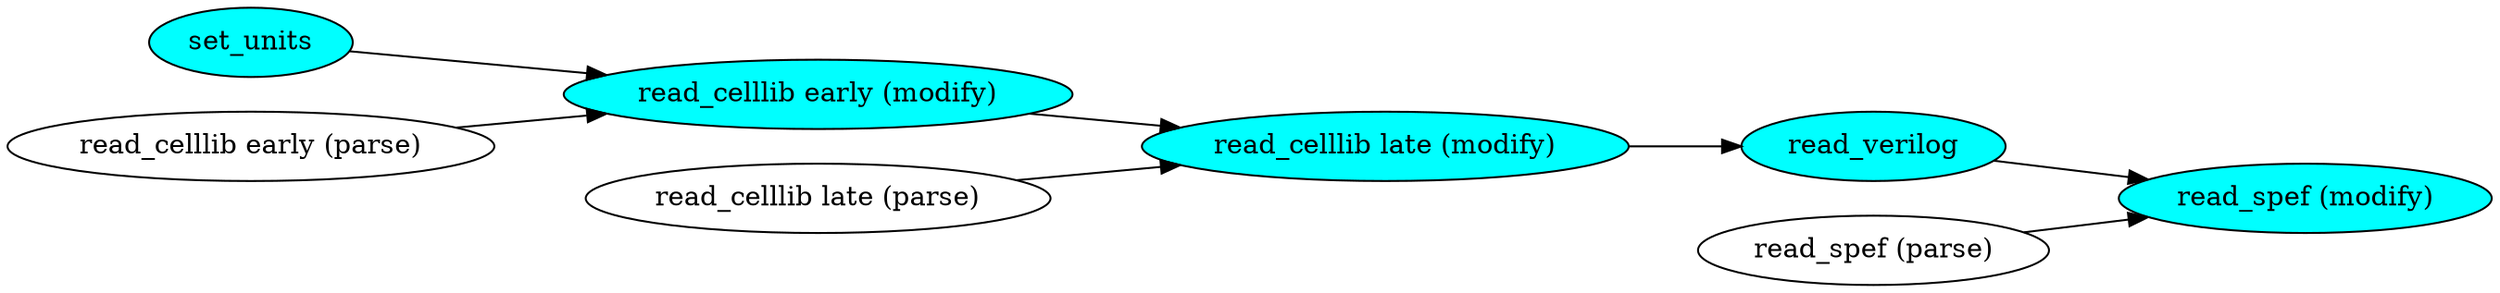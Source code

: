 digraph G {
  rankdir="LR"
  "set_units" [shape=ellipse style=filled fillcolor=cyan]
  "read_celllib early (modify)" [shape=ellipse style=filled fillcolor=cyan]
  "read_celllib late (modify)" [shape=ellipse style=filled fillcolor=cyan]
  "read_verilog" [shape=ellipse style=filled fillcolor=cyan]
  "read_spef (modify)" [shape=ellipse style=filled fillcolor=cyan]
  "set_units" -> "read_celllib early (modify)"
  "read_celllib early (parse)" -> "read_celllib early (modify)";
  "read_celllib late (modify)" -> "read_verilog"
  "read_celllib late (parse)" -> "read_celllib late (modify)"
  "read_celllib early (modify)" -> "read_celllib late (modify)"
  "read_spef (parse)" -> "read_spef (modify)";
  "read_verilog" -> "read_spef (modify)"
}
